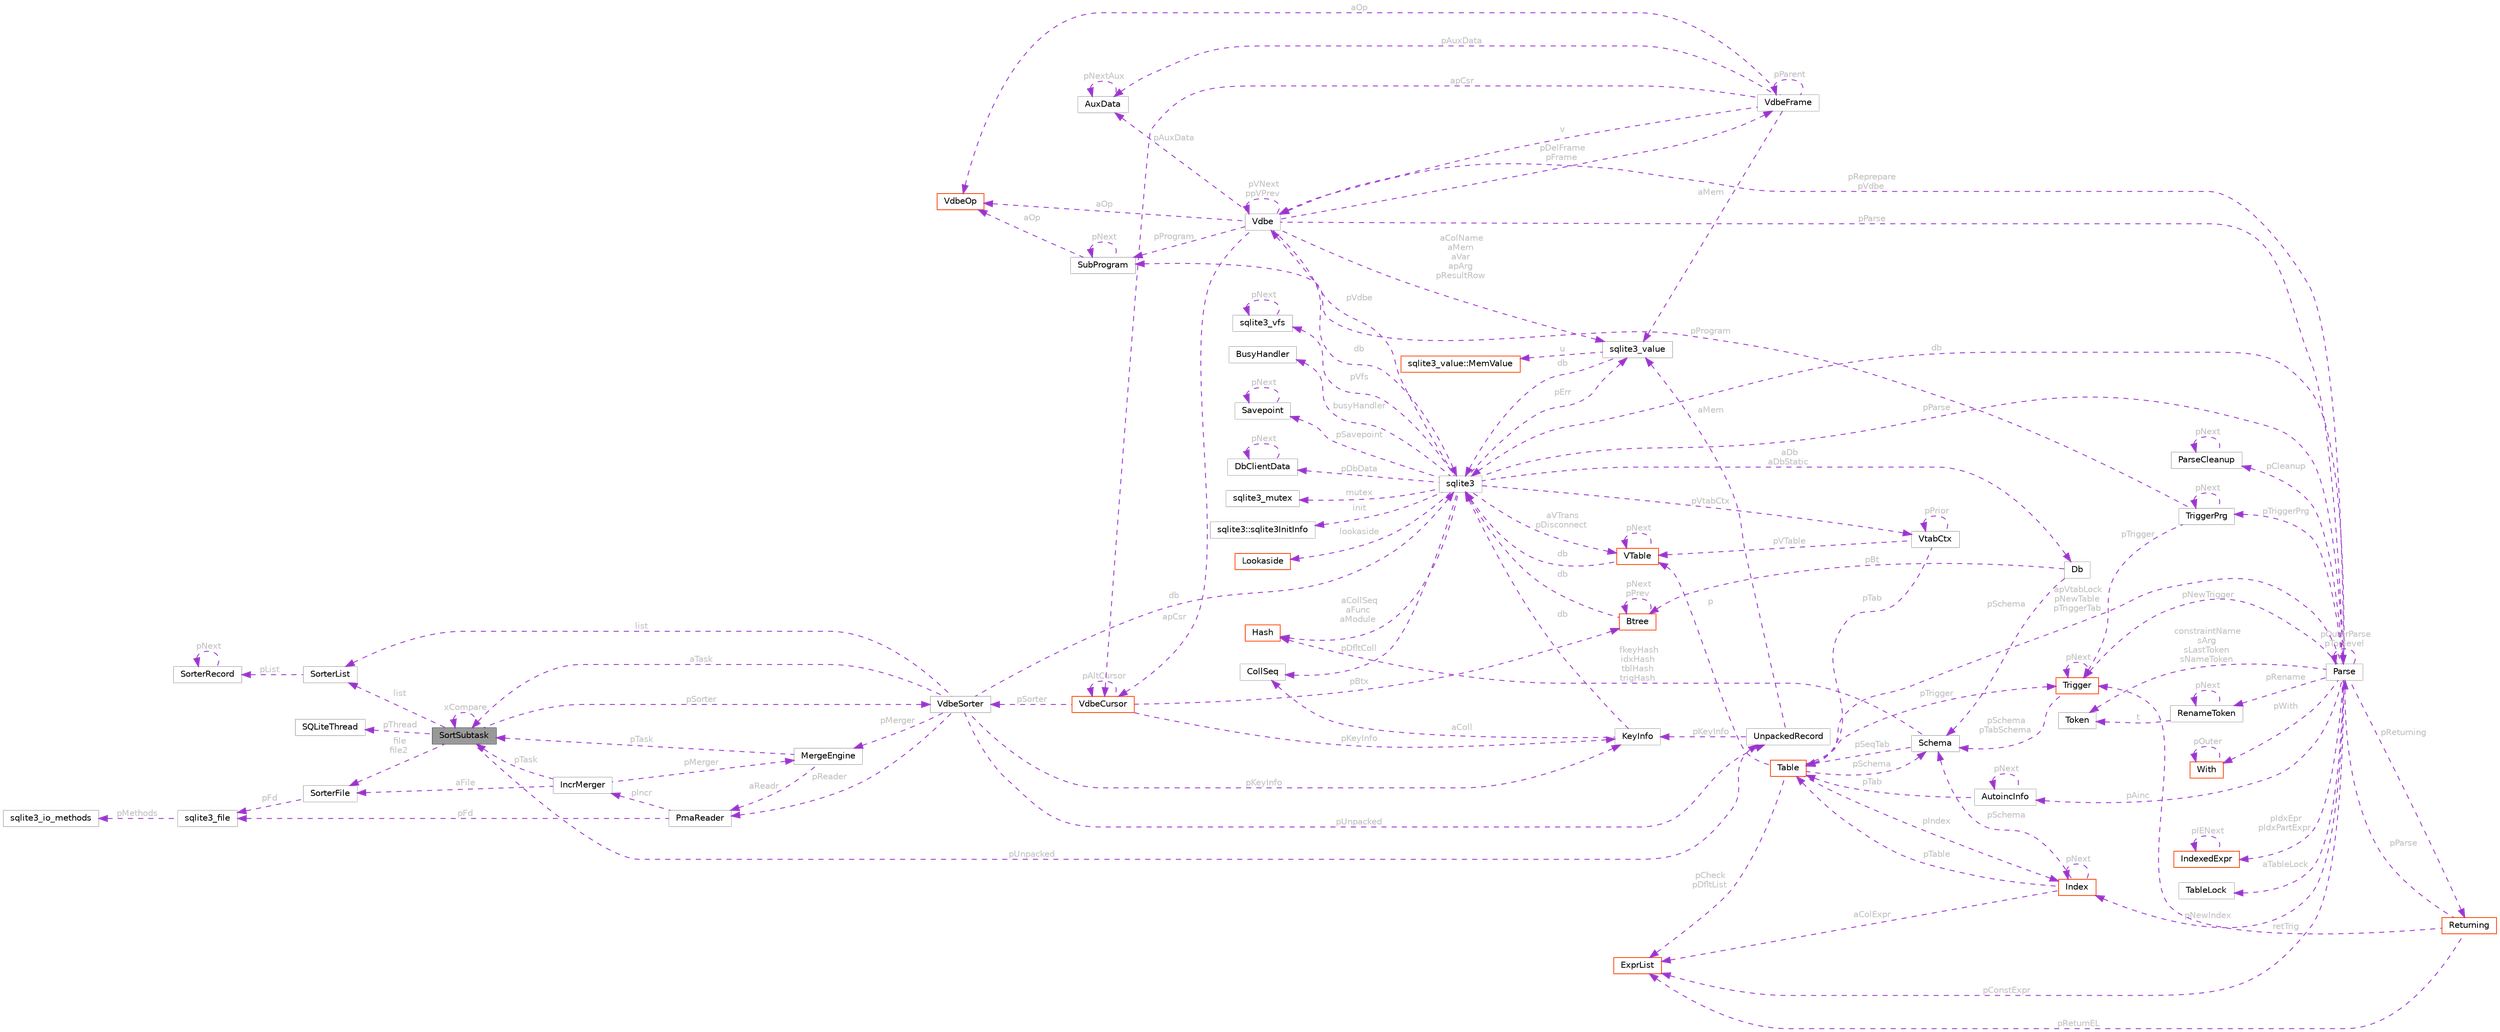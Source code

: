 digraph "SortSubtask"
{
 // LATEX_PDF_SIZE
  bgcolor="transparent";
  edge [fontname=Helvetica,fontsize=10,labelfontname=Helvetica,labelfontsize=10];
  node [fontname=Helvetica,fontsize=10,shape=box,height=0.2,width=0.4];
  rankdir="LR";
  Node1 [id="Node000001",label="SortSubtask",height=0.2,width=0.4,color="gray40", fillcolor="grey60", style="filled", fontcolor="black",tooltip=" "];
  Node2 -> Node1 [id="edge1_Node000001_Node000002",dir="back",color="darkorchid3",style="dashed",tooltip=" ",label=" pThread",fontcolor="grey" ];
  Node2 [id="Node000002",label="SQLiteThread",height=0.2,width=0.4,color="grey75", fillcolor="white", style="filled",URL="$structSQLiteThread.html",tooltip=" "];
  Node3 -> Node1 [id="edge2_Node000001_Node000003",dir="back",color="darkorchid3",style="dashed",tooltip=" ",label=" pSorter",fontcolor="grey" ];
  Node3 [id="Node000003",label="VdbeSorter",height=0.2,width=0.4,color="grey75", fillcolor="white", style="filled",URL="$structVdbeSorter.html",tooltip=" "];
  Node4 -> Node3 [id="edge3_Node000003_Node000004",dir="back",color="darkorchid3",style="dashed",tooltip=" ",label=" pReader",fontcolor="grey" ];
  Node4 [id="Node000004",label="PmaReader",height=0.2,width=0.4,color="grey75", fillcolor="white", style="filled",URL="$structPmaReader.html",tooltip=" "];
  Node5 -> Node4 [id="edge4_Node000004_Node000005",dir="back",color="darkorchid3",style="dashed",tooltip=" ",label=" pFd",fontcolor="grey" ];
  Node5 [id="Node000005",label="sqlite3_file",height=0.2,width=0.4,color="grey75", fillcolor="white", style="filled",URL="$structsqlite3__file.html",tooltip=" "];
  Node6 -> Node5 [id="edge5_Node000005_Node000006",dir="back",color="darkorchid3",style="dashed",tooltip=" ",label=" pMethods",fontcolor="grey" ];
  Node6 [id="Node000006",label="sqlite3_io_methods",height=0.2,width=0.4,color="grey75", fillcolor="white", style="filled",URL="$structsqlite3__io__methods.html",tooltip=" "];
  Node7 -> Node4 [id="edge6_Node000004_Node000007",dir="back",color="darkorchid3",style="dashed",tooltip=" ",label=" pIncr",fontcolor="grey" ];
  Node7 [id="Node000007",label="IncrMerger",height=0.2,width=0.4,color="grey75", fillcolor="white", style="filled",URL="$structIncrMerger.html",tooltip=" "];
  Node1 -> Node7 [id="edge7_Node000007_Node000001",dir="back",color="darkorchid3",style="dashed",tooltip=" ",label=" pTask",fontcolor="grey" ];
  Node8 -> Node7 [id="edge8_Node000007_Node000008",dir="back",color="darkorchid3",style="dashed",tooltip=" ",label=" pMerger",fontcolor="grey" ];
  Node8 [id="Node000008",label="MergeEngine",height=0.2,width=0.4,color="grey75", fillcolor="white", style="filled",URL="$structMergeEngine.html",tooltip=" "];
  Node1 -> Node8 [id="edge9_Node000008_Node000001",dir="back",color="darkorchid3",style="dashed",tooltip=" ",label=" pTask",fontcolor="grey" ];
  Node4 -> Node8 [id="edge10_Node000008_Node000004",dir="back",color="darkorchid3",style="dashed",tooltip=" ",label=" aReadr",fontcolor="grey" ];
  Node9 -> Node7 [id="edge11_Node000007_Node000009",dir="back",color="darkorchid3",style="dashed",tooltip=" ",label=" aFile",fontcolor="grey" ];
  Node9 [id="Node000009",label="SorterFile",height=0.2,width=0.4,color="grey75", fillcolor="white", style="filled",URL="$structSorterFile.html",tooltip=" "];
  Node5 -> Node9 [id="edge12_Node000009_Node000005",dir="back",color="darkorchid3",style="dashed",tooltip=" ",label=" pFd",fontcolor="grey" ];
  Node8 -> Node3 [id="edge13_Node000003_Node000008",dir="back",color="darkorchid3",style="dashed",tooltip=" ",label=" pMerger",fontcolor="grey" ];
  Node10 -> Node3 [id="edge14_Node000003_Node000010",dir="back",color="darkorchid3",style="dashed",tooltip=" ",label=" db",fontcolor="grey" ];
  Node10 [id="Node000010",label="sqlite3",height=0.2,width=0.4,color="grey75", fillcolor="white", style="filled",URL="$structsqlite3.html",tooltip=" "];
  Node11 -> Node10 [id="edge15_Node000010_Node000011",dir="back",color="darkorchid3",style="dashed",tooltip=" ",label=" pVfs",fontcolor="grey" ];
  Node11 [id="Node000011",label="sqlite3_vfs",height=0.2,width=0.4,color="grey75", fillcolor="white", style="filled",URL="$structsqlite3__vfs.html",tooltip=" "];
  Node11 -> Node11 [id="edge16_Node000011_Node000011",dir="back",color="darkorchid3",style="dashed",tooltip=" ",label=" pNext",fontcolor="grey" ];
  Node12 -> Node10 [id="edge17_Node000010_Node000012",dir="back",color="darkorchid3",style="dashed",tooltip=" ",label=" pVdbe",fontcolor="grey" ];
  Node12 [id="Node000012",label="Vdbe",height=0.2,width=0.4,color="grey75", fillcolor="white", style="filled",URL="$structVdbe.html",tooltip=" "];
  Node10 -> Node12 [id="edge18_Node000012_Node000010",dir="back",color="darkorchid3",style="dashed",tooltip=" ",label=" db",fontcolor="grey" ];
  Node12 -> Node12 [id="edge19_Node000012_Node000012",dir="back",color="darkorchid3",style="dashed",tooltip=" ",label=" pVNext\nppVPrev",fontcolor="grey" ];
  Node13 -> Node12 [id="edge20_Node000012_Node000013",dir="back",color="darkorchid3",style="dashed",tooltip=" ",label=" pParse",fontcolor="grey" ];
  Node13 [id="Node000013",label="Parse",height=0.2,width=0.4,color="grey75", fillcolor="white", style="filled",URL="$structParse.html",tooltip=" "];
  Node10 -> Node13 [id="edge21_Node000013_Node000010",dir="back",color="darkorchid3",style="dashed",tooltip=" ",label=" db",fontcolor="grey" ];
  Node12 -> Node13 [id="edge22_Node000013_Node000012",dir="back",color="darkorchid3",style="dashed",tooltip=" ",label=" pReprepare\npVdbe",fontcolor="grey" ];
  Node14 -> Node13 [id="edge23_Node000013_Node000014",dir="back",color="darkorchid3",style="dashed",tooltip=" ",label=" pConstExpr",fontcolor="grey" ];
  Node14 [id="Node000014",label="ExprList",height=0.2,width=0.4,color="orangered", fillcolor="white", style="filled",URL="$structExprList.html",tooltip=" "];
  Node48 -> Node13 [id="edge24_Node000013_Node000048",dir="back",color="darkorchid3",style="dashed",tooltip=" ",label=" pIdxEpr\npIdxPartExpr",fontcolor="grey" ];
  Node48 [id="Node000048",label="IndexedExpr",height=0.2,width=0.4,color="orangered", fillcolor="white", style="filled",URL="$structIndexedExpr.html",tooltip=" "];
  Node48 -> Node48 [id="edge25_Node000048_Node000048",dir="back",color="darkorchid3",style="dashed",tooltip=" ",label=" pIENext",fontcolor="grey" ];
  Node49 -> Node13 [id="edge26_Node000013_Node000049",dir="back",color="darkorchid3",style="dashed",tooltip=" ",label=" aTableLock",fontcolor="grey" ];
  Node49 [id="Node000049",label="TableLock",height=0.2,width=0.4,color="grey75", fillcolor="white", style="filled",URL="$structTableLock.html",tooltip=" "];
  Node50 -> Node13 [id="edge27_Node000013_Node000050",dir="back",color="darkorchid3",style="dashed",tooltip=" ",label=" pAinc",fontcolor="grey" ];
  Node50 [id="Node000050",label="AutoincInfo",height=0.2,width=0.4,color="grey75", fillcolor="white", style="filled",URL="$structAutoincInfo.html",tooltip=" "];
  Node50 -> Node50 [id="edge28_Node000050_Node000050",dir="back",color="darkorchid3",style="dashed",tooltip=" ",label=" pNext",fontcolor="grey" ];
  Node20 -> Node50 [id="edge29_Node000050_Node000020",dir="back",color="darkorchid3",style="dashed",tooltip=" ",label=" pTab",fontcolor="grey" ];
  Node20 [id="Node000020",label="Table",height=0.2,width=0.4,color="orangered", fillcolor="white", style="filled",URL="$structTable.html",tooltip=" "];
  Node22 -> Node20 [id="edge30_Node000020_Node000022",dir="back",color="darkorchid3",style="dashed",tooltip=" ",label=" pIndex",fontcolor="grey" ];
  Node22 [id="Node000022",label="Index",height=0.2,width=0.4,color="orangered", fillcolor="white", style="filled",URL="$structIndex.html",tooltip=" "];
  Node20 -> Node22 [id="edge31_Node000022_Node000020",dir="back",color="darkorchid3",style="dashed",tooltip=" ",label=" pTable",fontcolor="grey" ];
  Node22 -> Node22 [id="edge32_Node000022_Node000022",dir="back",color="darkorchid3",style="dashed",tooltip=" ",label=" pNext",fontcolor="grey" ];
  Node23 -> Node22 [id="edge33_Node000022_Node000023",dir="back",color="darkorchid3",style="dashed",tooltip=" ",label=" pSchema",fontcolor="grey" ];
  Node23 [id="Node000023",label="Schema",height=0.2,width=0.4,color="grey75", fillcolor="white", style="filled",URL="$structSchema.html",tooltip=" "];
  Node24 -> Node23 [id="edge34_Node000023_Node000024",dir="back",color="darkorchid3",style="dashed",tooltip=" ",label=" fkeyHash\nidxHash\ntblHash\ntrigHash",fontcolor="grey" ];
  Node24 [id="Node000024",label="Hash",height=0.2,width=0.4,color="orangered", fillcolor="white", style="filled",URL="$structHash.html",tooltip=" "];
  Node20 -> Node23 [id="edge35_Node000023_Node000020",dir="back",color="darkorchid3",style="dashed",tooltip=" ",label=" pSeqTab",fontcolor="grey" ];
  Node14 -> Node22 [id="edge36_Node000022_Node000014",dir="back",color="darkorchid3",style="dashed",tooltip=" ",label=" aColExpr",fontcolor="grey" ];
  Node14 -> Node20 [id="edge37_Node000020_Node000014",dir="back",color="darkorchid3",style="dashed",tooltip=" ",label=" pCheck\npDfltList",fontcolor="grey" ];
  Node34 -> Node20 [id="edge38_Node000020_Node000034",dir="back",color="darkorchid3",style="dashed",tooltip=" ",label=" p",fontcolor="grey" ];
  Node34 [id="Node000034",label="VTable",height=0.2,width=0.4,color="orangered", fillcolor="white", style="filled",URL="$structVTable.html",tooltip=" "];
  Node10 -> Node34 [id="edge39_Node000034_Node000010",dir="back",color="darkorchid3",style="dashed",tooltip=" ",label=" db",fontcolor="grey" ];
  Node34 -> Node34 [id="edge40_Node000034_Node000034",dir="back",color="darkorchid3",style="dashed",tooltip=" ",label=" pNext",fontcolor="grey" ];
  Node28 -> Node20 [id="edge41_Node000020_Node000028",dir="back",color="darkorchid3",style="dashed",tooltip=" ",label=" pTrigger",fontcolor="grey" ];
  Node28 [id="Node000028",label="Trigger",height=0.2,width=0.4,color="orangered", fillcolor="white", style="filled",URL="$structTrigger.html",tooltip=" "];
  Node23 -> Node28 [id="edge42_Node000028_Node000023",dir="back",color="darkorchid3",style="dashed",tooltip=" ",label=" pSchema\npTabSchema",fontcolor="grey" ];
  Node28 -> Node28 [id="edge43_Node000028_Node000028",dir="back",color="darkorchid3",style="dashed",tooltip=" ",label=" pNext",fontcolor="grey" ];
  Node23 -> Node20 [id="edge44_Node000020_Node000023",dir="back",color="darkorchid3",style="dashed",tooltip=" ",label=" pSchema",fontcolor="grey" ];
  Node13 -> Node13 [id="edge45_Node000013_Node000013",dir="back",color="darkorchid3",style="dashed",tooltip=" ",label=" pOuterParse\npToplevel",fontcolor="grey" ];
  Node20 -> Node13 [id="edge46_Node000013_Node000020",dir="back",color="darkorchid3",style="dashed",tooltip=" ",label=" apVtabLock\npNewTable\npTriggerTab",fontcolor="grey" ];
  Node51 -> Node13 [id="edge47_Node000013_Node000051",dir="back",color="darkorchid3",style="dashed",tooltip=" ",label=" pTriggerPrg",fontcolor="grey" ];
  Node51 [id="Node000051",label="TriggerPrg",height=0.2,width=0.4,color="grey75", fillcolor="white", style="filled",URL="$structTriggerPrg.html",tooltip=" "];
  Node28 -> Node51 [id="edge48_Node000051_Node000028",dir="back",color="darkorchid3",style="dashed",tooltip=" ",label=" pTrigger",fontcolor="grey" ];
  Node51 -> Node51 [id="edge49_Node000051_Node000051",dir="back",color="darkorchid3",style="dashed",tooltip=" ",label=" pNext",fontcolor="grey" ];
  Node52 -> Node51 [id="edge50_Node000051_Node000052",dir="back",color="darkorchid3",style="dashed",tooltip=" ",label=" pProgram",fontcolor="grey" ];
  Node52 [id="Node000052",label="SubProgram",height=0.2,width=0.4,color="grey75", fillcolor="white", style="filled",URL="$structSubProgram.html",tooltip=" "];
  Node53 -> Node52 [id="edge51_Node000052_Node000053",dir="back",color="darkorchid3",style="dashed",tooltip=" ",label=" aOp",fontcolor="grey" ];
  Node53 [id="Node000053",label="VdbeOp",height=0.2,width=0.4,color="orangered", fillcolor="white", style="filled",URL="$structVdbeOp.html",tooltip=" "];
  Node52 -> Node52 [id="edge52_Node000052_Node000052",dir="back",color="darkorchid3",style="dashed",tooltip=" ",label=" pNext",fontcolor="grey" ];
  Node61 -> Node13 [id="edge53_Node000013_Node000061",dir="back",color="darkorchid3",style="dashed",tooltip=" ",label=" pCleanup",fontcolor="grey" ];
  Node61 [id="Node000061",label="ParseCleanup",height=0.2,width=0.4,color="grey75", fillcolor="white", style="filled",URL="$structParseCleanup.html",tooltip=" "];
  Node61 -> Node61 [id="edge54_Node000061_Node000061",dir="back",color="darkorchid3",style="dashed",tooltip=" ",label=" pNext",fontcolor="grey" ];
  Node62 -> Node13 [id="edge55_Node000013_Node000062",dir="back",color="darkorchid3",style="dashed",tooltip=" ",label=" constraintName\nsArg\nsLastToken\nsNameToken",fontcolor="grey" ];
  Node62 [id="Node000062",label="Token",height=0.2,width=0.4,color="grey75", fillcolor="white", style="filled",URL="$structToken.html",tooltip=" "];
  Node63 -> Node13 [id="edge56_Node000013_Node000063",dir="back",color="darkorchid3",style="dashed",tooltip=" ",label=" pReturning",fontcolor="grey" ];
  Node63 [id="Node000063",label="Returning",height=0.2,width=0.4,color="orangered", fillcolor="white", style="filled",URL="$structReturning.html",tooltip=" "];
  Node13 -> Node63 [id="edge57_Node000063_Node000013",dir="back",color="darkorchid3",style="dashed",tooltip=" ",label=" pParse",fontcolor="grey" ];
  Node14 -> Node63 [id="edge58_Node000063_Node000014",dir="back",color="darkorchid3",style="dashed",tooltip=" ",label=" pReturnEL",fontcolor="grey" ];
  Node28 -> Node63 [id="edge59_Node000063_Node000028",dir="back",color="darkorchid3",style="dashed",tooltip=" ",label=" retTrig",fontcolor="grey" ];
  Node22 -> Node13 [id="edge60_Node000013_Node000022",dir="back",color="darkorchid3",style="dashed",tooltip=" ",label=" pNewIndex",fontcolor="grey" ];
  Node28 -> Node13 [id="edge61_Node000013_Node000028",dir="back",color="darkorchid3",style="dashed",tooltip=" ",label=" pNewTrigger",fontcolor="grey" ];
  Node40 -> Node13 [id="edge62_Node000013_Node000040",dir="back",color="darkorchid3",style="dashed",tooltip=" ",label=" pWith",fontcolor="grey" ];
  Node40 [id="Node000040",label="With",height=0.2,width=0.4,color="orangered", fillcolor="white", style="filled",URL="$structWith.html",tooltip=" "];
  Node40 -> Node40 [id="edge63_Node000040_Node000040",dir="back",color="darkorchid3",style="dashed",tooltip=" ",label=" pOuter",fontcolor="grey" ];
  Node64 -> Node13 [id="edge64_Node000013_Node000064",dir="back",color="darkorchid3",style="dashed",tooltip=" ",label=" pRename",fontcolor="grey" ];
  Node64 [id="Node000064",label="RenameToken",height=0.2,width=0.4,color="grey75", fillcolor="white", style="filled",URL="$structRenameToken.html",tooltip=" "];
  Node62 -> Node64 [id="edge65_Node000064_Node000062",dir="back",color="darkorchid3",style="dashed",tooltip=" ",label=" t",fontcolor="grey" ];
  Node64 -> Node64 [id="edge66_Node000064_Node000064",dir="back",color="darkorchid3",style="dashed",tooltip=" ",label=" pNext",fontcolor="grey" ];
  Node56 -> Node12 [id="edge67_Node000012_Node000056",dir="back",color="darkorchid3",style="dashed",tooltip=" ",label=" aColName\naMem\naVar\napArg\npResultRow",fontcolor="grey" ];
  Node56 [id="Node000056",label="sqlite3_value",height=0.2,width=0.4,color="grey75", fillcolor="white", style="filled",URL="$structsqlite3__value.html",tooltip=" "];
  Node57 -> Node56 [id="edge68_Node000056_Node000057",dir="back",color="darkorchid3",style="dashed",tooltip=" ",label=" u",fontcolor="grey" ];
  Node57 [id="Node000057",label="sqlite3_value::MemValue",height=0.2,width=0.4,color="orangered", fillcolor="white", style="filled",URL="$unionsqlite3__value_1_1MemValue.html",tooltip=" "];
  Node10 -> Node56 [id="edge69_Node000056_Node000010",dir="back",color="darkorchid3",style="dashed",tooltip=" ",label=" db",fontcolor="grey" ];
  Node65 -> Node12 [id="edge70_Node000012_Node000065",dir="back",color="darkorchid3",style="dashed",tooltip=" ",label=" apCsr",fontcolor="grey" ];
  Node65 [id="Node000065",label="VdbeCursor",height=0.2,width=0.4,color="orangered", fillcolor="white", style="filled",URL="$structVdbeCursor.html",tooltip=" "];
  Node66 -> Node65 [id="edge71_Node000065_Node000066",dir="back",color="darkorchid3",style="dashed",tooltip=" ",label=" pBtx",fontcolor="grey" ];
  Node66 [id="Node000066",label="Btree",height=0.2,width=0.4,color="orangered", fillcolor="white", style="filled",URL="$structBtree.html",tooltip=" "];
  Node10 -> Node66 [id="edge72_Node000066_Node000010",dir="back",color="darkorchid3",style="dashed",tooltip=" ",label=" db",fontcolor="grey" ];
  Node66 -> Node66 [id="edge73_Node000066_Node000066",dir="back",color="darkorchid3",style="dashed",tooltip=" ",label=" pNext\npPrev",fontcolor="grey" ];
  Node65 -> Node65 [id="edge74_Node000065_Node000065",dir="back",color="darkorchid3",style="dashed",tooltip=" ",label=" pAltCursor",fontcolor="grey" ];
  Node3 -> Node65 [id="edge75_Node000065_Node000003",dir="back",color="darkorchid3",style="dashed",tooltip=" ",label=" pSorter",fontcolor="grey" ];
  Node59 -> Node65 [id="edge76_Node000065_Node000059",dir="back",color="darkorchid3",style="dashed",tooltip=" ",label=" pKeyInfo",fontcolor="grey" ];
  Node59 [id="Node000059",label="KeyInfo",height=0.2,width=0.4,color="grey75", fillcolor="white", style="filled",URL="$structKeyInfo.html",tooltip=" "];
  Node10 -> Node59 [id="edge77_Node000059_Node000010",dir="back",color="darkorchid3",style="dashed",tooltip=" ",label=" db",fontcolor="grey" ];
  Node58 -> Node59 [id="edge78_Node000059_Node000058",dir="back",color="darkorchid3",style="dashed",tooltip=" ",label=" aColl",fontcolor="grey" ];
  Node58 [id="Node000058",label="CollSeq",height=0.2,width=0.4,color="grey75", fillcolor="white", style="filled",URL="$structCollSeq.html",tooltip=" "];
  Node53 -> Node12 [id="edge79_Node000012_Node000053",dir="back",color="darkorchid3",style="dashed",tooltip=" ",label=" aOp",fontcolor="grey" ];
  Node84 -> Node12 [id="edge80_Node000012_Node000084",dir="back",color="darkorchid3",style="dashed",tooltip=" ",label=" pDelFrame\npFrame",fontcolor="grey" ];
  Node84 [id="Node000084",label="VdbeFrame",height=0.2,width=0.4,color="grey75", fillcolor="white", style="filled",URL="$structVdbeFrame.html",tooltip=" "];
  Node12 -> Node84 [id="edge81_Node000084_Node000012",dir="back",color="darkorchid3",style="dashed",tooltip=" ",label=" v",fontcolor="grey" ];
  Node84 -> Node84 [id="edge82_Node000084_Node000084",dir="back",color="darkorchid3",style="dashed",tooltip=" ",label=" pParent",fontcolor="grey" ];
  Node53 -> Node84 [id="edge83_Node000084_Node000053",dir="back",color="darkorchid3",style="dashed",tooltip=" ",label=" aOp",fontcolor="grey" ];
  Node56 -> Node84 [id="edge84_Node000084_Node000056",dir="back",color="darkorchid3",style="dashed",tooltip=" ",label=" aMem",fontcolor="grey" ];
  Node65 -> Node84 [id="edge85_Node000084_Node000065",dir="back",color="darkorchid3",style="dashed",tooltip=" ",label=" apCsr",fontcolor="grey" ];
  Node85 -> Node84 [id="edge86_Node000084_Node000085",dir="back",color="darkorchid3",style="dashed",tooltip=" ",label=" pAuxData",fontcolor="grey" ];
  Node85 [id="Node000085",label="AuxData",height=0.2,width=0.4,color="grey75", fillcolor="white", style="filled",URL="$structAuxData.html",tooltip=" "];
  Node85 -> Node85 [id="edge87_Node000085_Node000085",dir="back",color="darkorchid3",style="dashed",tooltip=" ",label=" pNextAux",fontcolor="grey" ];
  Node52 -> Node12 [id="edge88_Node000012_Node000052",dir="back",color="darkorchid3",style="dashed",tooltip=" ",label=" pProgram",fontcolor="grey" ];
  Node85 -> Node12 [id="edge89_Node000012_Node000085",dir="back",color="darkorchid3",style="dashed",tooltip=" ",label=" pAuxData",fontcolor="grey" ];
  Node58 -> Node10 [id="edge90_Node000010_Node000058",dir="back",color="darkorchid3",style="dashed",tooltip=" ",label=" pDfltColl",fontcolor="grey" ];
  Node80 -> Node10 [id="edge91_Node000010_Node000080",dir="back",color="darkorchid3",style="dashed",tooltip=" ",label=" mutex",fontcolor="grey" ];
  Node80 [id="Node000080",label="sqlite3_mutex",height=0.2,width=0.4,color="grey75", fillcolor="white", style="filled",URL="$structsqlite3__mutex.html",tooltip=" "];
  Node86 -> Node10 [id="edge92_Node000010_Node000086",dir="back",color="darkorchid3",style="dashed",tooltip=" ",label=" aDb\naDbStatic",fontcolor="grey" ];
  Node86 [id="Node000086",label="Db",height=0.2,width=0.4,color="grey75", fillcolor="white", style="filled",URL="$structDb.html",tooltip=" "];
  Node66 -> Node86 [id="edge93_Node000086_Node000066",dir="back",color="darkorchid3",style="dashed",tooltip=" ",label=" pBt",fontcolor="grey" ];
  Node23 -> Node86 [id="edge94_Node000086_Node000023",dir="back",color="darkorchid3",style="dashed",tooltip=" ",label=" pSchema",fontcolor="grey" ];
  Node87 -> Node10 [id="edge95_Node000010_Node000087",dir="back",color="darkorchid3",style="dashed",tooltip=" ",label=" init",fontcolor="grey" ];
  Node87 [id="Node000087",label="sqlite3::sqlite3InitInfo",height=0.2,width=0.4,color="grey75", fillcolor="white", style="filled",URL="$structsqlite3_1_1sqlite3InitInfo.html",tooltip=" "];
  Node13 -> Node10 [id="edge96_Node000010_Node000013",dir="back",color="darkorchid3",style="dashed",tooltip=" ",label=" pParse",fontcolor="grey" ];
  Node56 -> Node10 [id="edge97_Node000010_Node000056",dir="back",color="darkorchid3",style="dashed",tooltip=" ",label=" pErr",fontcolor="grey" ];
  Node88 -> Node10 [id="edge98_Node000010_Node000088",dir="back",color="darkorchid3",style="dashed",tooltip=" ",label=" lookaside",fontcolor="grey" ];
  Node88 [id="Node000088",label="Lookaside",height=0.2,width=0.4,color="orangered", fillcolor="white", style="filled",URL="$structLookaside.html",tooltip=" "];
  Node24 -> Node10 [id="edge99_Node000010_Node000024",dir="back",color="darkorchid3",style="dashed",tooltip=" ",label=" aCollSeq\naFunc\naModule",fontcolor="grey" ];
  Node90 -> Node10 [id="edge100_Node000010_Node000090",dir="back",color="darkorchid3",style="dashed",tooltip=" ",label=" pVtabCtx",fontcolor="grey" ];
  Node90 [id="Node000090",label="VtabCtx",height=0.2,width=0.4,color="grey75", fillcolor="white", style="filled",URL="$structVtabCtx.html",tooltip=" "];
  Node34 -> Node90 [id="edge101_Node000090_Node000034",dir="back",color="darkorchid3",style="dashed",tooltip=" ",label=" pVTable",fontcolor="grey" ];
  Node20 -> Node90 [id="edge102_Node000090_Node000020",dir="back",color="darkorchid3",style="dashed",tooltip=" ",label=" pTab",fontcolor="grey" ];
  Node90 -> Node90 [id="edge103_Node000090_Node000090",dir="back",color="darkorchid3",style="dashed",tooltip=" ",label=" pPrior",fontcolor="grey" ];
  Node34 -> Node10 [id="edge104_Node000010_Node000034",dir="back",color="darkorchid3",style="dashed",tooltip=" ",label=" aVTrans\npDisconnect",fontcolor="grey" ];
  Node91 -> Node10 [id="edge105_Node000010_Node000091",dir="back",color="darkorchid3",style="dashed",tooltip=" ",label=" busyHandler",fontcolor="grey" ];
  Node91 [id="Node000091",label="BusyHandler",height=0.2,width=0.4,color="grey75", fillcolor="white", style="filled",URL="$structBusyHandler.html",tooltip=" "];
  Node92 -> Node10 [id="edge106_Node000010_Node000092",dir="back",color="darkorchid3",style="dashed",tooltip=" ",label=" pSavepoint",fontcolor="grey" ];
  Node92 [id="Node000092",label="Savepoint",height=0.2,width=0.4,color="grey75", fillcolor="white", style="filled",URL="$structSavepoint.html",tooltip=" "];
  Node92 -> Node92 [id="edge107_Node000092_Node000092",dir="back",color="darkorchid3",style="dashed",tooltip=" ",label=" pNext",fontcolor="grey" ];
  Node93 -> Node10 [id="edge108_Node000010_Node000093",dir="back",color="darkorchid3",style="dashed",tooltip=" ",label=" pDbData",fontcolor="grey" ];
  Node93 [id="Node000093",label="DbClientData",height=0.2,width=0.4,color="grey75", fillcolor="white", style="filled",URL="$structDbClientData.html",tooltip=" "];
  Node93 -> Node93 [id="edge109_Node000093_Node000093",dir="back",color="darkorchid3",style="dashed",tooltip=" ",label=" pNext",fontcolor="grey" ];
  Node59 -> Node3 [id="edge110_Node000003_Node000059",dir="back",color="darkorchid3",style="dashed",tooltip=" ",label=" pKeyInfo",fontcolor="grey" ];
  Node94 -> Node3 [id="edge111_Node000003_Node000094",dir="back",color="darkorchid3",style="dashed",tooltip=" ",label=" pUnpacked",fontcolor="grey" ];
  Node94 [id="Node000094",label="UnpackedRecord",height=0.2,width=0.4,color="grey75", fillcolor="white", style="filled",URL="$structUnpackedRecord.html",tooltip=" "];
  Node59 -> Node94 [id="edge112_Node000094_Node000059",dir="back",color="darkorchid3",style="dashed",tooltip=" ",label=" pKeyInfo",fontcolor="grey" ];
  Node56 -> Node94 [id="edge113_Node000094_Node000056",dir="back",color="darkorchid3",style="dashed",tooltip=" ",label=" aMem",fontcolor="grey" ];
  Node95 -> Node3 [id="edge114_Node000003_Node000095",dir="back",color="darkorchid3",style="dashed",tooltip=" ",label=" list",fontcolor="grey" ];
  Node95 [id="Node000095",label="SorterList",height=0.2,width=0.4,color="grey75", fillcolor="white", style="filled",URL="$structSorterList.html",tooltip=" "];
  Node96 -> Node95 [id="edge115_Node000095_Node000096",dir="back",color="darkorchid3",style="dashed",tooltip=" ",label=" pList",fontcolor="grey" ];
  Node96 [id="Node000096",label="SorterRecord",height=0.2,width=0.4,color="grey75", fillcolor="white", style="filled",URL="$structSorterRecord.html",tooltip=" "];
  Node96 -> Node96 [id="edge116_Node000096_Node000096",dir="back",color="darkorchid3",style="dashed",tooltip=" ",label=" pNext",fontcolor="grey" ];
  Node1 -> Node3 [id="edge117_Node000003_Node000001",dir="back",color="darkorchid3",style="dashed",tooltip=" ",label=" aTask",fontcolor="grey" ];
  Node94 -> Node1 [id="edge118_Node000001_Node000094",dir="back",color="darkorchid3",style="dashed",tooltip=" ",label=" pUnpacked",fontcolor="grey" ];
  Node95 -> Node1 [id="edge119_Node000001_Node000095",dir="back",color="darkorchid3",style="dashed",tooltip=" ",label=" list",fontcolor="grey" ];
  Node1 -> Node1 [id="edge120_Node000001_Node000001",dir="back",color="darkorchid3",style="dashed",tooltip=" ",label=" xCompare",fontcolor="grey" ];
  Node9 -> Node1 [id="edge121_Node000001_Node000009",dir="back",color="darkorchid3",style="dashed",tooltip=" ",label=" file\nfile2",fontcolor="grey" ];
}
